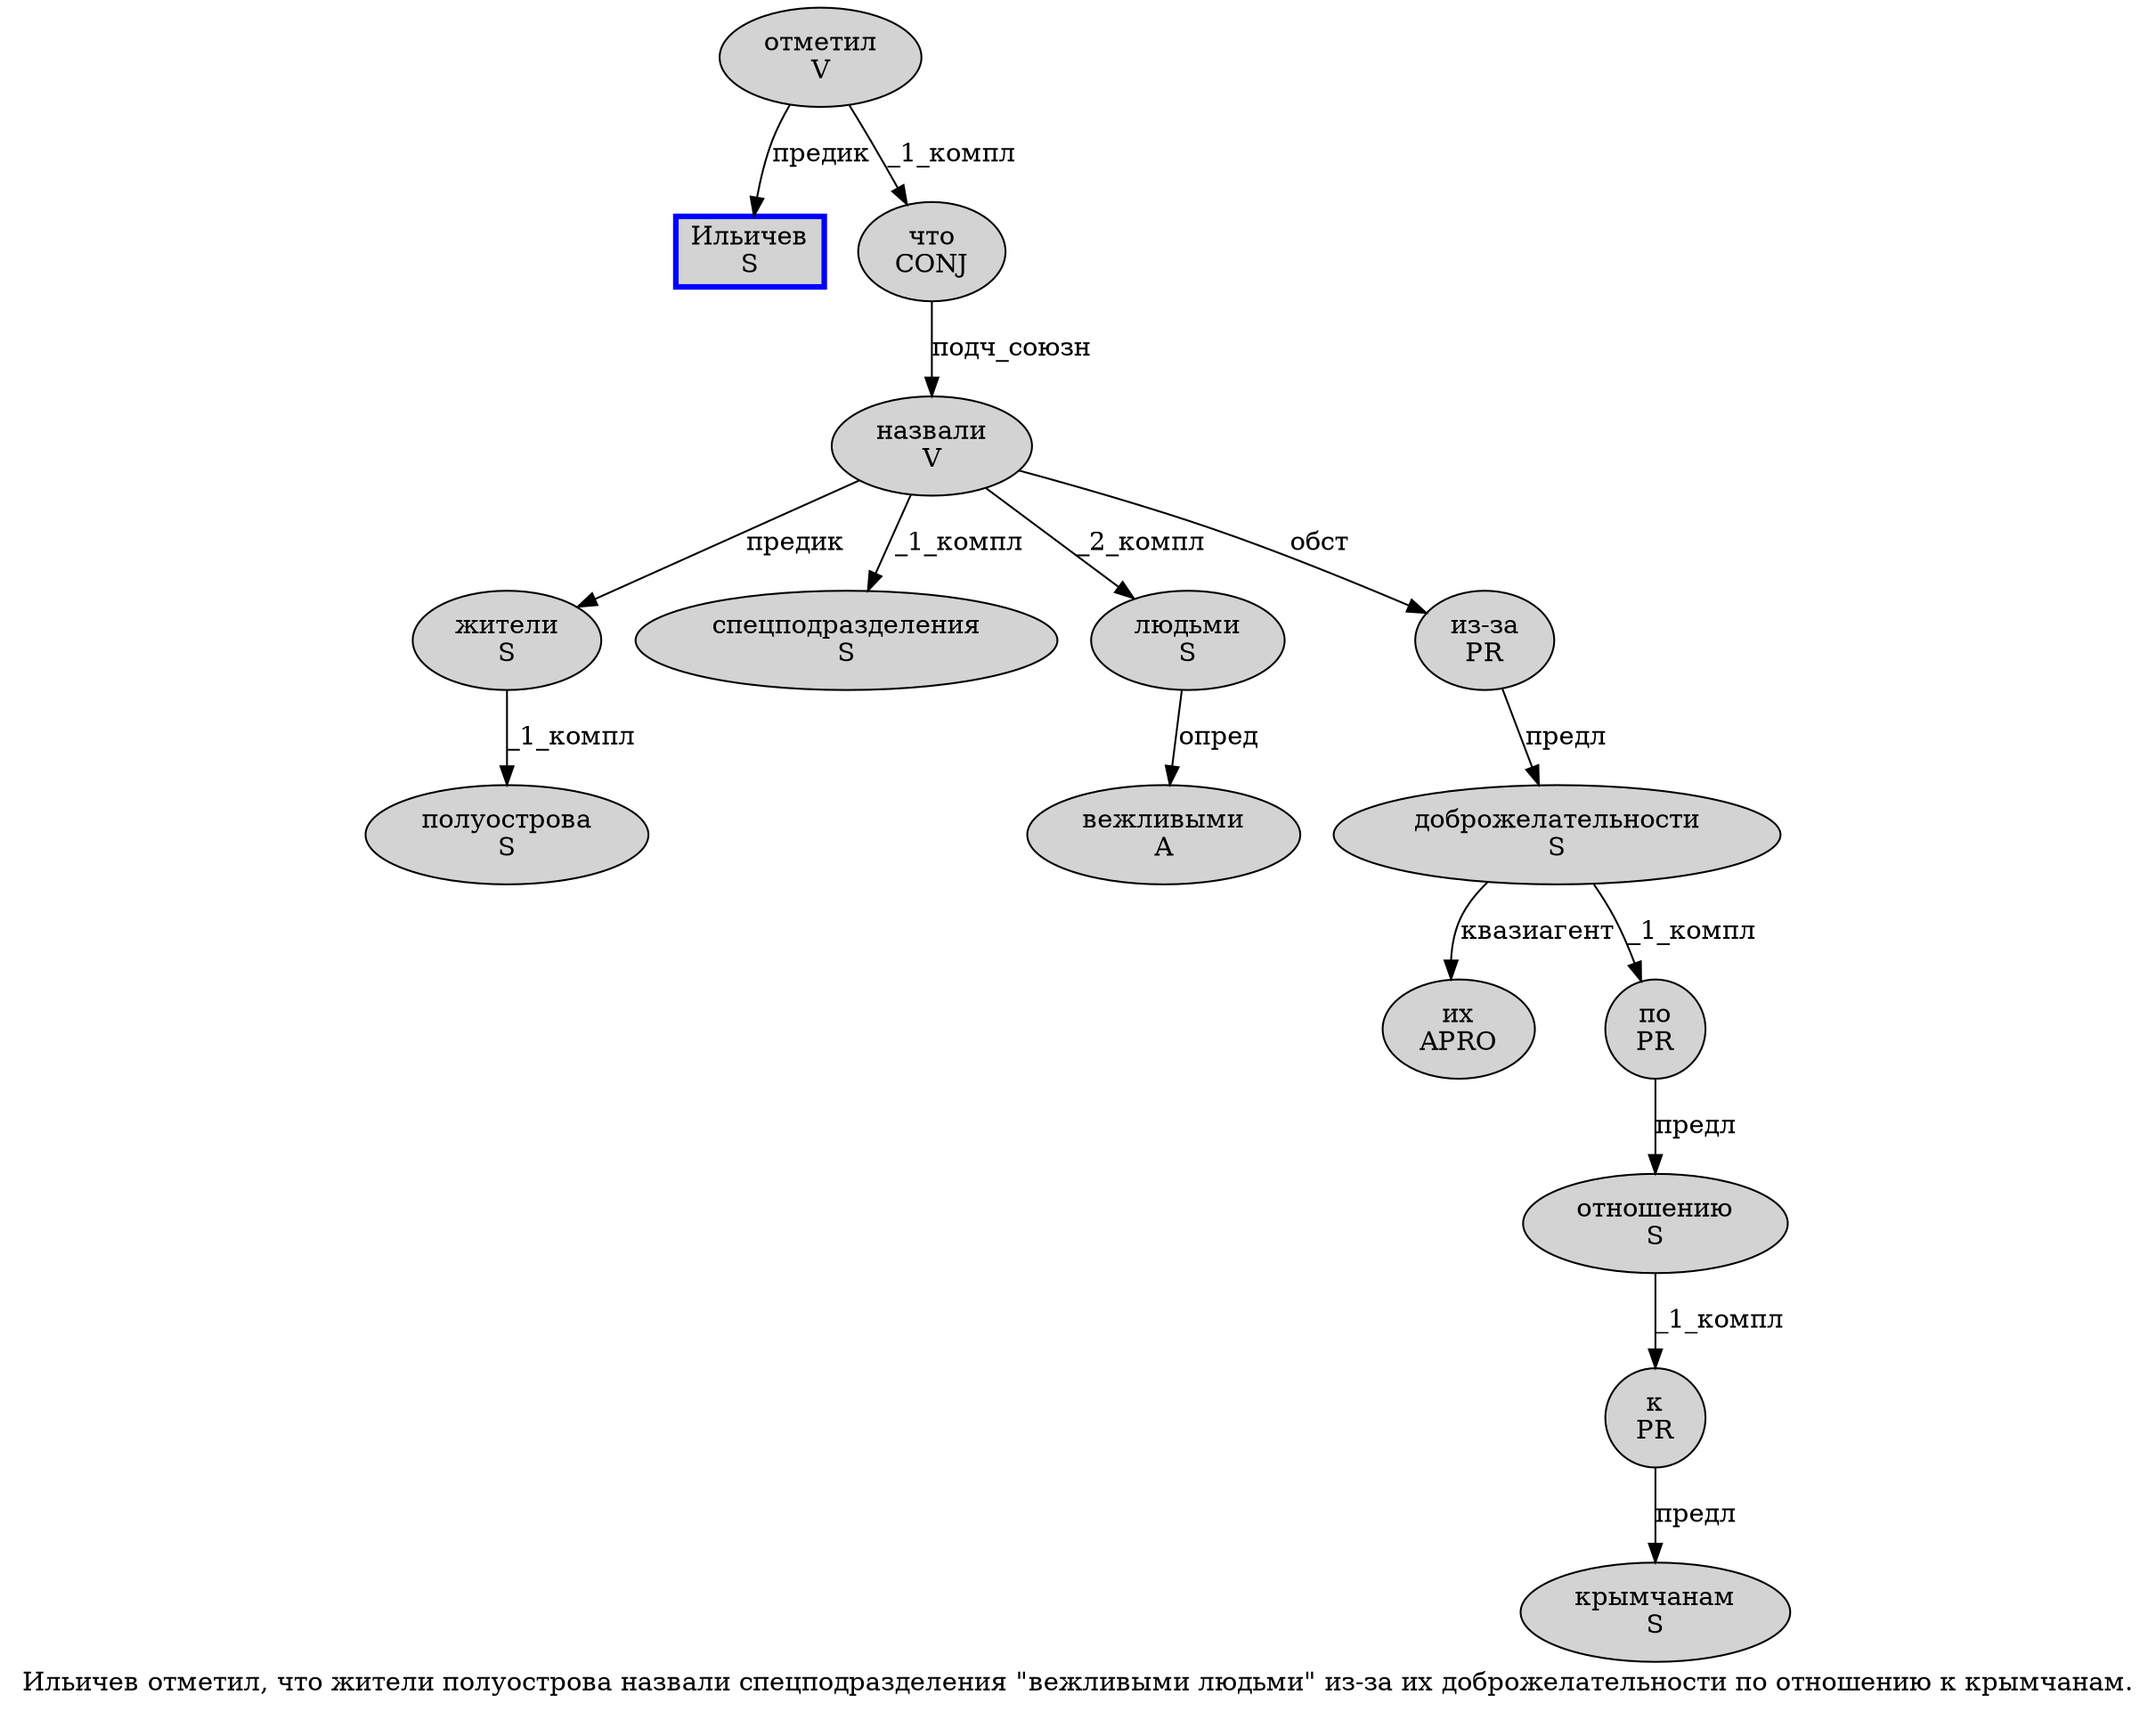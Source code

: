 digraph SENTENCE_4 {
	graph [label="Ильичев отметил, что жители полуострова назвали спецподразделения \"вежливыми людьми\" из-за их доброжелательности по отношению к крымчанам."]
	node [style=filled]
		0 [label="Ильичев
S" color=blue fillcolor=lightgray penwidth=3 shape=box]
		1 [label="отметил
V" color="" fillcolor=lightgray penwidth=1 shape=ellipse]
		3 [label="что
CONJ" color="" fillcolor=lightgray penwidth=1 shape=ellipse]
		4 [label="жители
S" color="" fillcolor=lightgray penwidth=1 shape=ellipse]
		5 [label="полуострова
S" color="" fillcolor=lightgray penwidth=1 shape=ellipse]
		6 [label="назвали
V" color="" fillcolor=lightgray penwidth=1 shape=ellipse]
		7 [label="спецподразделения
S" color="" fillcolor=lightgray penwidth=1 shape=ellipse]
		9 [label="вежливыми
A" color="" fillcolor=lightgray penwidth=1 shape=ellipse]
		10 [label="людьми
S" color="" fillcolor=lightgray penwidth=1 shape=ellipse]
		12 [label="из-за
PR" color="" fillcolor=lightgray penwidth=1 shape=ellipse]
		13 [label="их
APRO" color="" fillcolor=lightgray penwidth=1 shape=ellipse]
		14 [label="доброжелательности
S" color="" fillcolor=lightgray penwidth=1 shape=ellipse]
		15 [label="по
PR" color="" fillcolor=lightgray penwidth=1 shape=ellipse]
		16 [label="отношению
S" color="" fillcolor=lightgray penwidth=1 shape=ellipse]
		17 [label="к
PR" color="" fillcolor=lightgray penwidth=1 shape=ellipse]
		18 [label="крымчанам
S" color="" fillcolor=lightgray penwidth=1 shape=ellipse]
			1 -> 0 [label="предик"]
			1 -> 3 [label="_1_компл"]
			6 -> 4 [label="предик"]
			6 -> 7 [label="_1_компл"]
			6 -> 10 [label="_2_компл"]
			6 -> 12 [label="обст"]
			3 -> 6 [label="подч_союзн"]
			17 -> 18 [label="предл"]
			15 -> 16 [label="предл"]
			16 -> 17 [label="_1_компл"]
			12 -> 14 [label="предл"]
			4 -> 5 [label="_1_компл"]
			10 -> 9 [label="опред"]
			14 -> 13 [label="квазиагент"]
			14 -> 15 [label="_1_компл"]
}